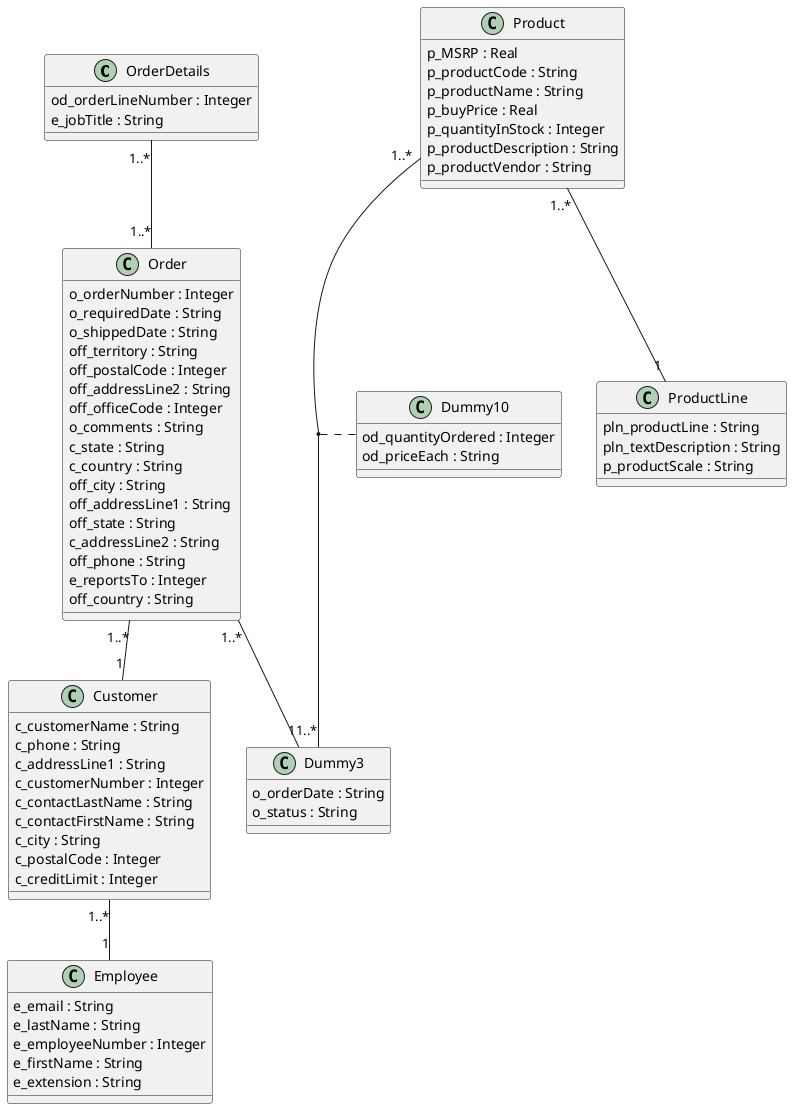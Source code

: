 @startuml
class OrderDetails {
od_orderLineNumber : Integer
e_jobTitle : String
}
class Dummy3 {
o_orderDate : String
o_status : String
}
class Customer {
c_customerName : String
c_phone : String
c_addressLine1 : String
c_customerNumber : Integer
c_contactLastName : String
c_contactFirstName : String
c_city : String
c_postalCode : Integer
c_creditLimit : Integer
}
class Employee {
e_email : String
e_lastName : String
e_employeeNumber : Integer
e_firstName : String
e_extension : String
}
class Order {
o_orderNumber : Integer
o_requiredDate : String
o_shippedDate : String
off_territory : String
off_postalCode : Integer
off_addressLine2 : String
off_officeCode : Integer
o_comments : String
c_state : String
c_country : String
off_city : String
off_addressLine1 : String
off_state : String
c_addressLine2 : String
off_phone : String
e_reportsTo : Integer
off_country : String
}
class ProductLine {
pln_productLine : String
pln_textDescription : String
p_productScale : String
}
class Product {
p_MSRP : Real
p_productCode : String
p_productName : String
p_buyPrice : Real
p_quantityInStock : Integer
p_productDescription : String
p_productVendor : String
}
class Dummy10 {
od_quantityOrdered : Integer
od_priceEach : String
}

Customer "1..*" -- "1" Employee
Order "1..*" -- "1" Dummy3
Order "1..*" -- "1" Customer
Product "1..*" -- "1" ProductLine
Product "1..*" -- "1..*" Dummy3
(Product,Dummy3) .. Dummy10

OrderDetails "1..*" -- "1..*" Order


@enduml